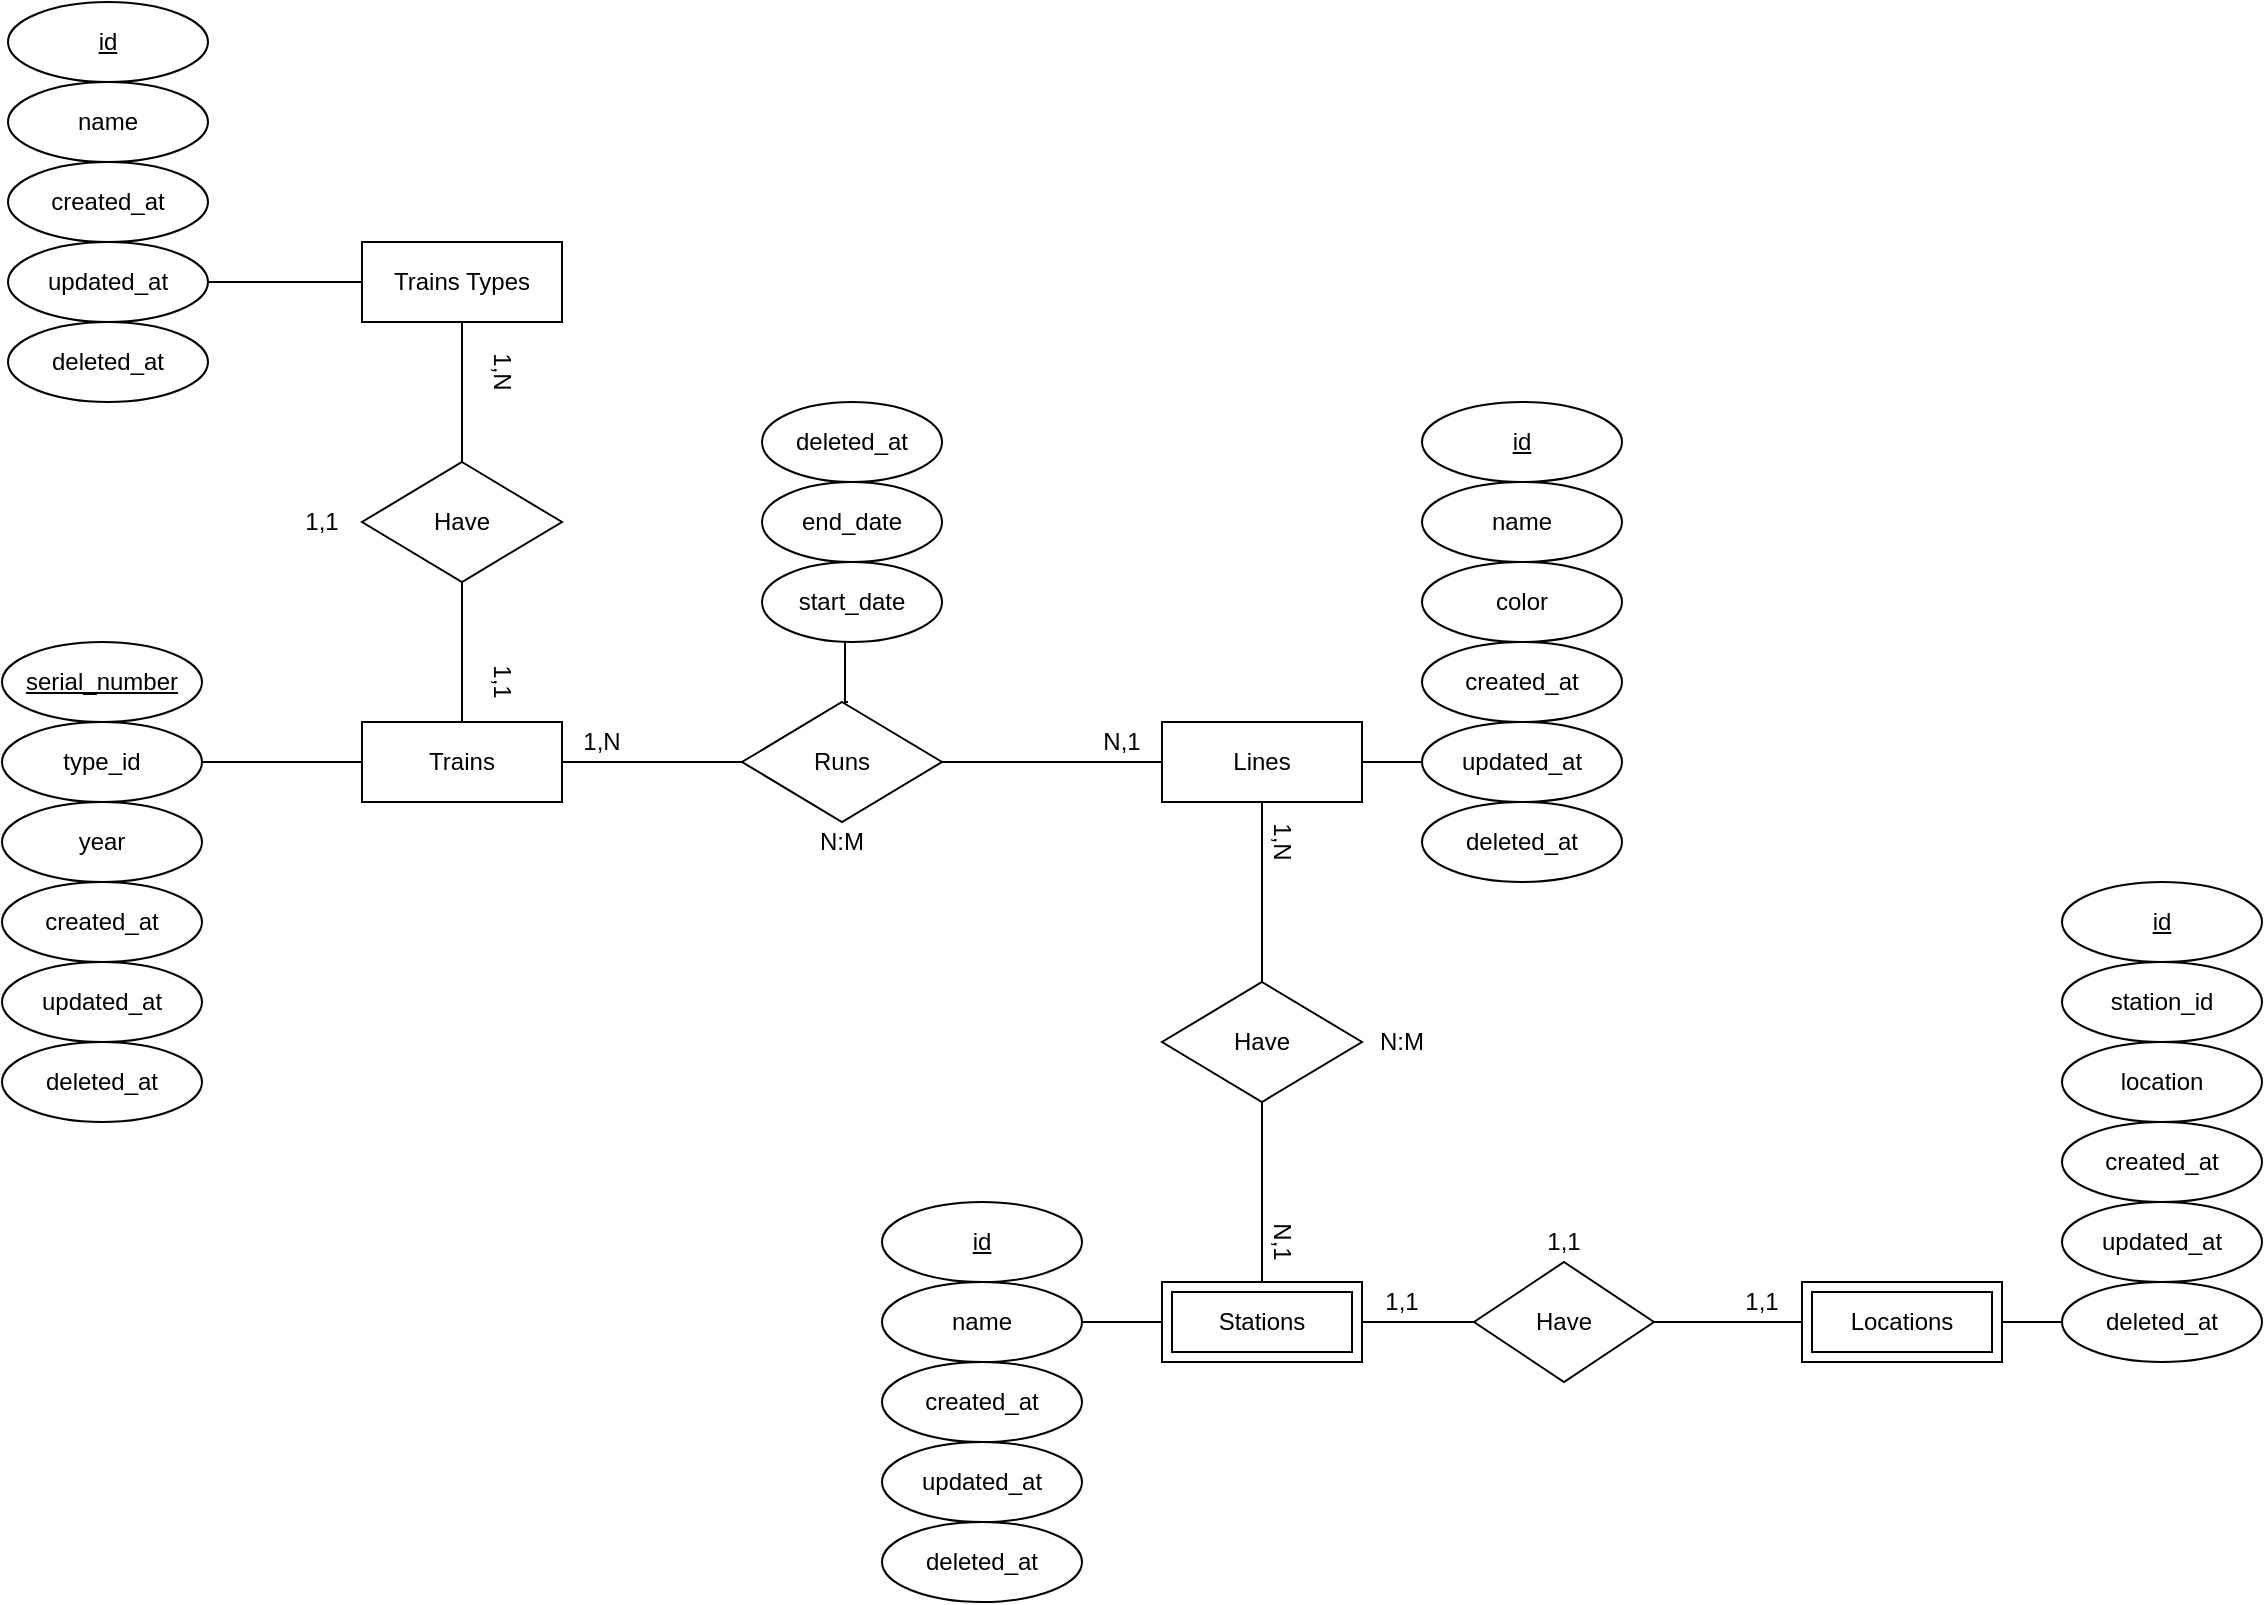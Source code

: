 <mxfile version="20.8.16" type="device"><diagram name="Página-1" id="_CON7dvycLkVMJO1nGlJ"><mxGraphModel dx="2245" dy="2037" grid="1" gridSize="10" guides="1" tooltips="1" connect="1" arrows="1" fold="1" page="1" pageScale="1" pageWidth="827" pageHeight="1169" math="0" shadow="0"><root><mxCell id="0"/><mxCell id="1" parent="0"/><mxCell id="r812NtlvMPiRMAVlbHMb-9" style="edgeStyle=orthogonalEdgeStyle;rounded=0;orthogonalLoop=1;jettySize=auto;html=1;entryX=1;entryY=0.5;entryDx=0;entryDy=0;endArrow=none;endFill=0;" parent="1" source="r812NtlvMPiRMAVlbHMb-4" target="r812NtlvMPiRMAVlbHMb-5" edge="1"><mxGeometry relative="1" as="geometry"/></mxCell><mxCell id="r812NtlvMPiRMAVlbHMb-22" style="edgeStyle=orthogonalEdgeStyle;rounded=0;orthogonalLoop=1;jettySize=auto;html=1;entryX=0;entryY=0.5;entryDx=0;entryDy=0;endArrow=none;endFill=0;" parent="1" source="r812NtlvMPiRMAVlbHMb-4" target="r812NtlvMPiRMAVlbHMb-12" edge="1"><mxGeometry relative="1" as="geometry"/></mxCell><mxCell id="r812NtlvMPiRMAVlbHMb-4" value="Trains" style="whiteSpace=wrap;html=1;align=center;" parent="1" vertex="1"><mxGeometry x="40" y="320" width="100" height="40" as="geometry"/></mxCell><mxCell id="r812NtlvMPiRMAVlbHMb-5" value="type_id" style="ellipse;whiteSpace=wrap;html=1;align=center;" parent="1" vertex="1"><mxGeometry x="-140" y="320" width="100" height="40" as="geometry"/></mxCell><mxCell id="r812NtlvMPiRMAVlbHMb-6" value="serial_number" style="ellipse;whiteSpace=wrap;html=1;align=center;fontStyle=4;" parent="1" vertex="1"><mxGeometry x="-140" y="280" width="100" height="40" as="geometry"/></mxCell><mxCell id="r812NtlvMPiRMAVlbHMb-10" value="year" style="ellipse;whiteSpace=wrap;html=1;align=center;" parent="1" vertex="1"><mxGeometry x="-140" y="360" width="100" height="40" as="geometry"/></mxCell><mxCell id="r812NtlvMPiRMAVlbHMb-38" style="edgeStyle=orthogonalEdgeStyle;rounded=0;orthogonalLoop=1;jettySize=auto;html=1;entryX=0.5;entryY=0;entryDx=0;entryDy=0;endArrow=none;endFill=0;" parent="1" source="r812NtlvMPiRMAVlbHMb-11" target="r812NtlvMPiRMAVlbHMb-37" edge="1"><mxGeometry relative="1" as="geometry"/></mxCell><mxCell id="r812NtlvMPiRMAVlbHMb-40" style="edgeStyle=orthogonalEdgeStyle;rounded=0;orthogonalLoop=1;jettySize=auto;html=1;entryX=0;entryY=0.5;entryDx=0;entryDy=0;endArrow=none;endFill=0;" parent="1" source="r812NtlvMPiRMAVlbHMb-11" target="r812NtlvMPiRMAVlbHMb-17" edge="1"><mxGeometry relative="1" as="geometry"/></mxCell><mxCell id="r812NtlvMPiRMAVlbHMb-11" value="Lines" style="whiteSpace=wrap;html=1;align=center;" parent="1" vertex="1"><mxGeometry x="440" y="320" width="100" height="40" as="geometry"/></mxCell><mxCell id="r812NtlvMPiRMAVlbHMb-21" style="edgeStyle=orthogonalEdgeStyle;rounded=0;orthogonalLoop=1;jettySize=auto;html=1;entryX=0;entryY=0.5;entryDx=0;entryDy=0;endArrow=none;endFill=0;" parent="1" source="r812NtlvMPiRMAVlbHMb-12" target="r812NtlvMPiRMAVlbHMb-11" edge="1"><mxGeometry relative="1" as="geometry"/></mxCell><mxCell id="r812NtlvMPiRMAVlbHMb-26" style="edgeStyle=orthogonalEdgeStyle;rounded=0;orthogonalLoop=1;jettySize=auto;html=1;entryX=0.428;entryY=0.974;entryDx=0;entryDy=0;entryPerimeter=0;endArrow=none;endFill=0;" parent="1" edge="1"><mxGeometry relative="1" as="geometry"><mxPoint x="283" y="310" as="sourcePoint"/><mxPoint x="281.52" y="278.96" as="targetPoint"/></mxGeometry></mxCell><mxCell id="r812NtlvMPiRMAVlbHMb-12" value="Runs" style="shape=rhombus;perimeter=rhombusPerimeter;whiteSpace=wrap;html=1;align=center;" parent="1" vertex="1"><mxGeometry x="230" y="310" width="100" height="60" as="geometry"/></mxCell><mxCell id="r812NtlvMPiRMAVlbHMb-13" value="id" style="ellipse;whiteSpace=wrap;html=1;align=center;fontStyle=4;" parent="1" vertex="1"><mxGeometry x="570" y="160" width="100" height="40" as="geometry"/></mxCell><mxCell id="r812NtlvMPiRMAVlbHMb-14" value="name" style="ellipse;whiteSpace=wrap;html=1;align=center;" parent="1" vertex="1"><mxGeometry x="570" y="200" width="100" height="40" as="geometry"/></mxCell><mxCell id="r812NtlvMPiRMAVlbHMb-15" value="color" style="ellipse;whiteSpace=wrap;html=1;align=center;" parent="1" vertex="1"><mxGeometry x="570" y="240" width="100" height="40" as="geometry"/></mxCell><mxCell id="r812NtlvMPiRMAVlbHMb-16" value="created_at" style="ellipse;whiteSpace=wrap;html=1;align=center;" parent="1" vertex="1"><mxGeometry x="570" y="280" width="100" height="40" as="geometry"/></mxCell><mxCell id="r812NtlvMPiRMAVlbHMb-17" value="updated_at" style="ellipse;whiteSpace=wrap;html=1;align=center;" parent="1" vertex="1"><mxGeometry x="570" y="320" width="100" height="40" as="geometry"/></mxCell><mxCell id="r812NtlvMPiRMAVlbHMb-19" value="start_date" style="ellipse;whiteSpace=wrap;html=1;align=center;" parent="1" vertex="1"><mxGeometry x="240" y="240" width="90" height="40" as="geometry"/></mxCell><mxCell id="r812NtlvMPiRMAVlbHMb-23" value="1,N" style="text;html=1;strokeColor=none;fillColor=none;align=center;verticalAlign=middle;whiteSpace=wrap;rounded=0;" parent="1" vertex="1"><mxGeometry x="140" y="320" width="40" height="20" as="geometry"/></mxCell><mxCell id="r812NtlvMPiRMAVlbHMb-24" value="N,1" style="text;html=1;strokeColor=none;fillColor=none;align=center;verticalAlign=middle;whiteSpace=wrap;rounded=0;" parent="1" vertex="1"><mxGeometry x="400" y="320" width="40" height="20" as="geometry"/></mxCell><mxCell id="r812NtlvMPiRMAVlbHMb-25" value="N:M" style="text;html=1;strokeColor=none;fillColor=none;align=center;verticalAlign=middle;whiteSpace=wrap;rounded=0;" parent="1" vertex="1"><mxGeometry x="260" y="370" width="40" height="20" as="geometry"/></mxCell><mxCell id="r812NtlvMPiRMAVlbHMb-27" value="end_date" style="ellipse;whiteSpace=wrap;html=1;align=center;" parent="1" vertex="1"><mxGeometry x="240" y="200" width="90" height="40" as="geometry"/></mxCell><mxCell id="r812NtlvMPiRMAVlbHMb-28" value="created_at" style="ellipse;whiteSpace=wrap;html=1;align=center;" parent="1" vertex="1"><mxGeometry x="-140" y="400" width="100" height="40" as="geometry"/></mxCell><mxCell id="r812NtlvMPiRMAVlbHMb-29" value="updated_at" style="ellipse;whiteSpace=wrap;html=1;align=center;" parent="1" vertex="1"><mxGeometry x="-140" y="440" width="100" height="40" as="geometry"/></mxCell><mxCell id="r812NtlvMPiRMAVlbHMb-34" style="edgeStyle=orthogonalEdgeStyle;rounded=0;orthogonalLoop=1;jettySize=auto;html=1;entryX=1;entryY=0.5;entryDx=0;entryDy=0;endArrow=none;endFill=0;" parent="1" source="r812NtlvMPiRMAVlbHMb-30" target="r812NtlvMPiRMAVlbHMb-33" edge="1"><mxGeometry relative="1" as="geometry"/></mxCell><mxCell id="r812NtlvMPiRMAVlbHMb-45" style="edgeStyle=orthogonalEdgeStyle;rounded=0;orthogonalLoop=1;jettySize=auto;html=1;entryX=0;entryY=0.5;entryDx=0;entryDy=0;endArrow=none;endFill=0;" parent="1" source="r812NtlvMPiRMAVlbHMb-30" target="r812NtlvMPiRMAVlbHMb-44" edge="1"><mxGeometry relative="1" as="geometry"/></mxCell><mxCell id="r812NtlvMPiRMAVlbHMb-30" value="Stations" style="shape=ext;margin=3;double=1;whiteSpace=wrap;html=1;align=center;" parent="1" vertex="1"><mxGeometry x="440" y="600" width="100" height="40" as="geometry"/></mxCell><mxCell id="r812NtlvMPiRMAVlbHMb-31" value="id" style="ellipse;whiteSpace=wrap;html=1;align=center;fontStyle=4;" parent="1" vertex="1"><mxGeometry x="300" y="560" width="100" height="40" as="geometry"/></mxCell><mxCell id="r812NtlvMPiRMAVlbHMb-63" style="edgeStyle=orthogonalEdgeStyle;rounded=0;orthogonalLoop=1;jettySize=auto;html=1;endArrow=none;endFill=0;" parent="1" source="r812NtlvMPiRMAVlbHMb-32" target="r812NtlvMPiRMAVlbHMb-62" edge="1"><mxGeometry relative="1" as="geometry"/></mxCell><mxCell id="r812NtlvMPiRMAVlbHMb-32" value="Locations" style="shape=ext;margin=3;double=1;whiteSpace=wrap;html=1;align=center;" parent="1" vertex="1"><mxGeometry x="760" y="600" width="100" height="40" as="geometry"/></mxCell><mxCell id="r812NtlvMPiRMAVlbHMb-33" value="name" style="ellipse;whiteSpace=wrap;html=1;align=center;" parent="1" vertex="1"><mxGeometry x="300" y="600" width="100" height="40" as="geometry"/></mxCell><mxCell id="r812NtlvMPiRMAVlbHMb-35" value="created_at" style="ellipse;whiteSpace=wrap;html=1;align=center;" parent="1" vertex="1"><mxGeometry x="300" y="640" width="100" height="40" as="geometry"/></mxCell><mxCell id="r812NtlvMPiRMAVlbHMb-36" value="updated_at" style="ellipse;whiteSpace=wrap;html=1;align=center;" parent="1" vertex="1"><mxGeometry x="300" y="680" width="100" height="40" as="geometry"/></mxCell><mxCell id="r812NtlvMPiRMAVlbHMb-39" style="edgeStyle=orthogonalEdgeStyle;rounded=0;orthogonalLoop=1;jettySize=auto;html=1;entryX=0.5;entryY=0;entryDx=0;entryDy=0;endArrow=none;endFill=0;" parent="1" source="r812NtlvMPiRMAVlbHMb-37" target="r812NtlvMPiRMAVlbHMb-30" edge="1"><mxGeometry relative="1" as="geometry"/></mxCell><mxCell id="r812NtlvMPiRMAVlbHMb-37" value="Have" style="shape=rhombus;perimeter=rhombusPerimeter;whiteSpace=wrap;html=1;align=center;" parent="1" vertex="1"><mxGeometry x="440" y="450" width="100" height="60" as="geometry"/></mxCell><mxCell id="r812NtlvMPiRMAVlbHMb-41" value="N:M" style="text;html=1;strokeColor=none;fillColor=none;align=center;verticalAlign=middle;whiteSpace=wrap;rounded=0;" parent="1" vertex="1"><mxGeometry x="540" y="470" width="40" height="20" as="geometry"/></mxCell><mxCell id="r812NtlvMPiRMAVlbHMb-42" value="1,N" style="text;html=1;strokeColor=none;fillColor=none;align=center;verticalAlign=middle;whiteSpace=wrap;rounded=0;rotation=90;" parent="1" vertex="1"><mxGeometry x="480" y="370" width="40" height="20" as="geometry"/></mxCell><mxCell id="r812NtlvMPiRMAVlbHMb-43" value="N,1" style="text;html=1;strokeColor=none;fillColor=none;align=center;verticalAlign=middle;whiteSpace=wrap;rounded=0;rotation=90;" parent="1" vertex="1"><mxGeometry x="480" y="570" width="40" height="20" as="geometry"/></mxCell><mxCell id="r812NtlvMPiRMAVlbHMb-46" style="edgeStyle=orthogonalEdgeStyle;rounded=0;orthogonalLoop=1;jettySize=auto;html=1;entryX=0;entryY=0.5;entryDx=0;entryDy=0;endArrow=none;endFill=0;" parent="1" source="r812NtlvMPiRMAVlbHMb-44" target="r812NtlvMPiRMAVlbHMb-32" edge="1"><mxGeometry relative="1" as="geometry"/></mxCell><mxCell id="r812NtlvMPiRMAVlbHMb-44" value="Have" style="shape=rhombus;perimeter=rhombusPerimeter;whiteSpace=wrap;html=1;align=center;" parent="1" vertex="1"><mxGeometry x="596" y="590" width="90" height="60" as="geometry"/></mxCell><mxCell id="r812NtlvMPiRMAVlbHMb-53" value="deleted_at" style="ellipse;whiteSpace=wrap;html=1;align=center;" parent="1" vertex="1"><mxGeometry x="-140" y="480" width="100" height="40" as="geometry"/></mxCell><mxCell id="r812NtlvMPiRMAVlbHMb-54" value="deleted_at" style="ellipse;whiteSpace=wrap;html=1;align=center;" parent="1" vertex="1"><mxGeometry x="300" y="720" width="100" height="40" as="geometry"/></mxCell><mxCell id="r812NtlvMPiRMAVlbHMb-55" value="deleted_at" style="ellipse;whiteSpace=wrap;html=1;align=center;" parent="1" vertex="1"><mxGeometry x="570" y="360" width="100" height="40" as="geometry"/></mxCell><mxCell id="r812NtlvMPiRMAVlbHMb-57" value="id" style="ellipse;whiteSpace=wrap;html=1;align=center;fontStyle=4;" parent="1" vertex="1"><mxGeometry x="890" y="400" width="100" height="40" as="geometry"/></mxCell><mxCell id="r812NtlvMPiRMAVlbHMb-58" value="station_id" style="ellipse;whiteSpace=wrap;html=1;align=center;" parent="1" vertex="1"><mxGeometry x="890" y="440" width="100" height="40" as="geometry"/></mxCell><mxCell id="r812NtlvMPiRMAVlbHMb-59" value="location" style="ellipse;whiteSpace=wrap;html=1;align=center;" parent="1" vertex="1"><mxGeometry x="890" y="480" width="100" height="40" as="geometry"/></mxCell><mxCell id="r812NtlvMPiRMAVlbHMb-60" value="created_at" style="ellipse;whiteSpace=wrap;html=1;align=center;" parent="1" vertex="1"><mxGeometry x="890" y="520" width="100" height="40" as="geometry"/></mxCell><mxCell id="r812NtlvMPiRMAVlbHMb-61" value="updated_at" style="ellipse;whiteSpace=wrap;html=1;align=center;" parent="1" vertex="1"><mxGeometry x="890" y="560" width="100" height="40" as="geometry"/></mxCell><mxCell id="r812NtlvMPiRMAVlbHMb-62" value="deleted_at" style="ellipse;whiteSpace=wrap;html=1;align=center;" parent="1" vertex="1"><mxGeometry x="890" y="600" width="100" height="40" as="geometry"/></mxCell><mxCell id="r812NtlvMPiRMAVlbHMb-64" value="1,1" style="text;html=1;strokeColor=none;fillColor=none;align=center;verticalAlign=middle;whiteSpace=wrap;rounded=0;" parent="1" vertex="1"><mxGeometry x="540" y="600" width="40" height="20" as="geometry"/></mxCell><mxCell id="r812NtlvMPiRMAVlbHMb-65" value="1,1" style="text;html=1;strokeColor=none;fillColor=none;align=center;verticalAlign=middle;whiteSpace=wrap;rounded=0;" parent="1" vertex="1"><mxGeometry x="621" y="570" width="40" height="20" as="geometry"/></mxCell><mxCell id="r812NtlvMPiRMAVlbHMb-66" value="1,1" style="text;html=1;strokeColor=none;fillColor=none;align=center;verticalAlign=middle;whiteSpace=wrap;rounded=0;" parent="1" vertex="1"><mxGeometry x="720" y="600" width="40" height="20" as="geometry"/></mxCell><mxCell id="r812NtlvMPiRMAVlbHMb-84" value="deleted_at" style="ellipse;whiteSpace=wrap;html=1;align=center;" parent="1" vertex="1"><mxGeometry x="240" y="160" width="90" height="40" as="geometry"/></mxCell><mxCell id="FgZW5gYh53v1Wyp1H8NT-6" style="edgeStyle=orthogonalEdgeStyle;rounded=0;orthogonalLoop=1;jettySize=auto;html=1;entryX=0.5;entryY=0;entryDx=0;entryDy=0;endArrow=none;endFill=0;" parent="1" source="FgZW5gYh53v1Wyp1H8NT-1" target="FgZW5gYh53v1Wyp1H8NT-5" edge="1"><mxGeometry relative="1" as="geometry"/></mxCell><mxCell id="FgZW5gYh53v1Wyp1H8NT-14" style="edgeStyle=orthogonalEdgeStyle;rounded=0;orthogonalLoop=1;jettySize=auto;html=1;entryX=1;entryY=0.5;entryDx=0;entryDy=0;endArrow=none;endFill=0;" parent="1" source="FgZW5gYh53v1Wyp1H8NT-1" target="FgZW5gYh53v1Wyp1H8NT-12" edge="1"><mxGeometry relative="1" as="geometry"/></mxCell><mxCell id="FgZW5gYh53v1Wyp1H8NT-1" value="Trains Types" style="whiteSpace=wrap;html=1;align=center;" parent="1" vertex="1"><mxGeometry x="40" y="80" width="100" height="40" as="geometry"/></mxCell><mxCell id="FgZW5gYh53v1Wyp1H8NT-2" value="id" style="ellipse;whiteSpace=wrap;html=1;align=center;fontStyle=4;" parent="1" vertex="1"><mxGeometry x="-137" y="-40" width="100" height="40" as="geometry"/></mxCell><mxCell id="FgZW5gYh53v1Wyp1H8NT-3" value="name" style="ellipse;whiteSpace=wrap;html=1;align=center;" parent="1" vertex="1"><mxGeometry x="-137" width="100" height="40" as="geometry"/></mxCell><mxCell id="FgZW5gYh53v1Wyp1H8NT-7" style="edgeStyle=orthogonalEdgeStyle;rounded=0;orthogonalLoop=1;jettySize=auto;html=1;entryX=0.5;entryY=0;entryDx=0;entryDy=0;endArrow=none;endFill=0;" parent="1" source="FgZW5gYh53v1Wyp1H8NT-5" target="r812NtlvMPiRMAVlbHMb-4" edge="1"><mxGeometry relative="1" as="geometry"/></mxCell><mxCell id="FgZW5gYh53v1Wyp1H8NT-5" value="Have" style="shape=rhombus;perimeter=rhombusPerimeter;whiteSpace=wrap;html=1;align=center;" parent="1" vertex="1"><mxGeometry x="40" y="190" width="100" height="60" as="geometry"/></mxCell><mxCell id="FgZW5gYh53v1Wyp1H8NT-8" value="1,N" style="text;html=1;strokeColor=none;fillColor=none;align=center;verticalAlign=middle;whiteSpace=wrap;rounded=0;rotation=90;" parent="1" vertex="1"><mxGeometry x="90" y="130" width="40" height="30" as="geometry"/></mxCell><mxCell id="FgZW5gYh53v1Wyp1H8NT-9" value="1,1" style="text;html=1;strokeColor=none;fillColor=none;align=center;verticalAlign=middle;whiteSpace=wrap;rounded=0;rotation=90;" parent="1" vertex="1"><mxGeometry x="90" y="285" width="40" height="30" as="geometry"/></mxCell><mxCell id="FgZW5gYh53v1Wyp1H8NT-10" value="1,1" style="text;html=1;strokeColor=none;fillColor=none;align=center;verticalAlign=middle;whiteSpace=wrap;rounded=0;rotation=0;" parent="1" vertex="1"><mxGeometry y="205" width="40" height="30" as="geometry"/></mxCell><mxCell id="FgZW5gYh53v1Wyp1H8NT-11" value="created_at" style="ellipse;whiteSpace=wrap;html=1;align=center;" parent="1" vertex="1"><mxGeometry x="-137" y="40" width="100" height="40" as="geometry"/></mxCell><mxCell id="FgZW5gYh53v1Wyp1H8NT-12" value="updated_at" style="ellipse;whiteSpace=wrap;html=1;align=center;" parent="1" vertex="1"><mxGeometry x="-137" y="80" width="100" height="40" as="geometry"/></mxCell><mxCell id="FgZW5gYh53v1Wyp1H8NT-13" value="deleted_at" style="ellipse;whiteSpace=wrap;html=1;align=center;" parent="1" vertex="1"><mxGeometry x="-137" y="120" width="100" height="40" as="geometry"/></mxCell></root></mxGraphModel></diagram></mxfile>